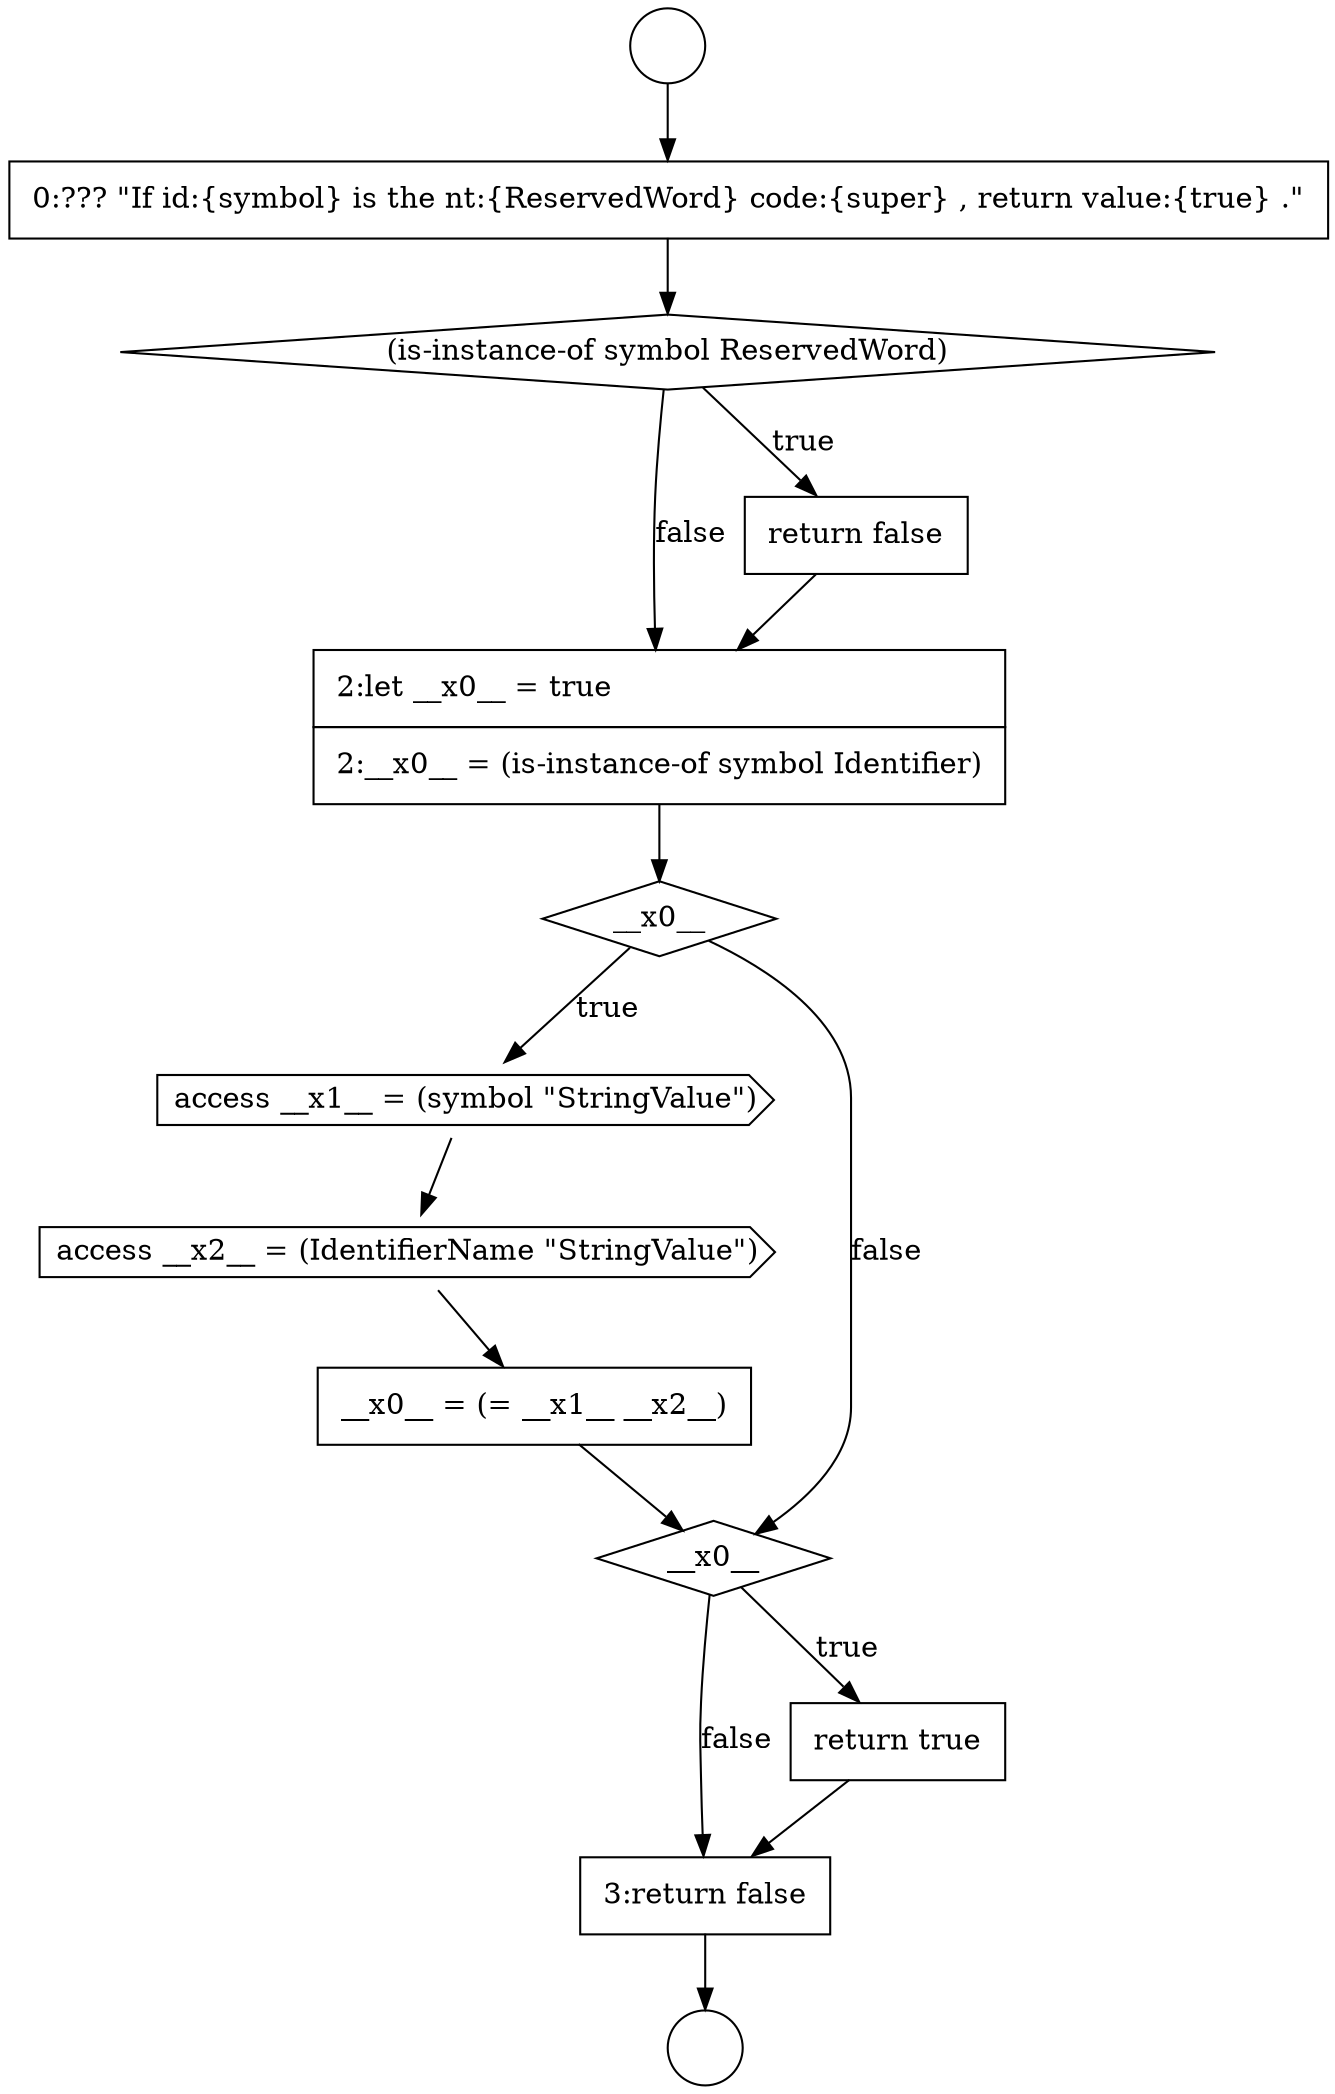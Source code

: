 digraph {
  node3959 [shape=circle label=" " color="black" fillcolor="white" style=filled]
  node3966 [shape=cds, label=<<font color="black">access __x1__ = (symbol &quot;StringValue&quot;)</font>> color="black" fillcolor="white" style=filled]
  node3967 [shape=cds, label=<<font color="black">access __x2__ = (IdentifierName &quot;StringValue&quot;)</font>> color="black" fillcolor="white" style=filled]
  node3964 [shape=none, margin=0, label=<<font color="black">
    <table border="0" cellborder="1" cellspacing="0" cellpadding="10">
      <tr><td align="left">2:let __x0__ = true</td></tr>
      <tr><td align="left">2:__x0__ = (is-instance-of symbol Identifier)</td></tr>
    </table>
  </font>> color="black" fillcolor="white" style=filled]
  node3971 [shape=none, margin=0, label=<<font color="black">
    <table border="0" cellborder="1" cellspacing="0" cellpadding="10">
      <tr><td align="left">3:return false</td></tr>
    </table>
  </font>> color="black" fillcolor="white" style=filled]
  node3965 [shape=diamond, label=<<font color="black">__x0__</font>> color="black" fillcolor="white" style=filled]
  node3960 [shape=circle label=" " color="black" fillcolor="white" style=filled]
  node3962 [shape=diamond, label=<<font color="black">(is-instance-of symbol ReservedWord)</font>> color="black" fillcolor="white" style=filled]
  node3969 [shape=diamond, label=<<font color="black">__x0__</font>> color="black" fillcolor="white" style=filled]
  node3968 [shape=none, margin=0, label=<<font color="black">
    <table border="0" cellborder="1" cellspacing="0" cellpadding="10">
      <tr><td align="left">__x0__ = (= __x1__ __x2__)</td></tr>
    </table>
  </font>> color="black" fillcolor="white" style=filled]
  node3963 [shape=none, margin=0, label=<<font color="black">
    <table border="0" cellborder="1" cellspacing="0" cellpadding="10">
      <tr><td align="left">return false</td></tr>
    </table>
  </font>> color="black" fillcolor="white" style=filled]
  node3970 [shape=none, margin=0, label=<<font color="black">
    <table border="0" cellborder="1" cellspacing="0" cellpadding="10">
      <tr><td align="left">return true</td></tr>
    </table>
  </font>> color="black" fillcolor="white" style=filled]
  node3961 [shape=none, margin=0, label=<<font color="black">
    <table border="0" cellborder="1" cellspacing="0" cellpadding="10">
      <tr><td align="left">0:??? &quot;If id:{symbol} is the nt:{ReservedWord} code:{super} , return value:{true} .&quot;</td></tr>
    </table>
  </font>> color="black" fillcolor="white" style=filled]
  node3971 -> node3960 [ color="black"]
  node3963 -> node3964 [ color="black"]
  node3969 -> node3970 [label=<<font color="black">true</font>> color="black"]
  node3969 -> node3971 [label=<<font color="black">false</font>> color="black"]
  node3962 -> node3963 [label=<<font color="black">true</font>> color="black"]
  node3962 -> node3964 [label=<<font color="black">false</font>> color="black"]
  node3967 -> node3968 [ color="black"]
  node3964 -> node3965 [ color="black"]
  node3961 -> node3962 [ color="black"]
  node3965 -> node3966 [label=<<font color="black">true</font>> color="black"]
  node3965 -> node3969 [label=<<font color="black">false</font>> color="black"]
  node3970 -> node3971 [ color="black"]
  node3968 -> node3969 [ color="black"]
  node3959 -> node3961 [ color="black"]
  node3966 -> node3967 [ color="black"]
}
